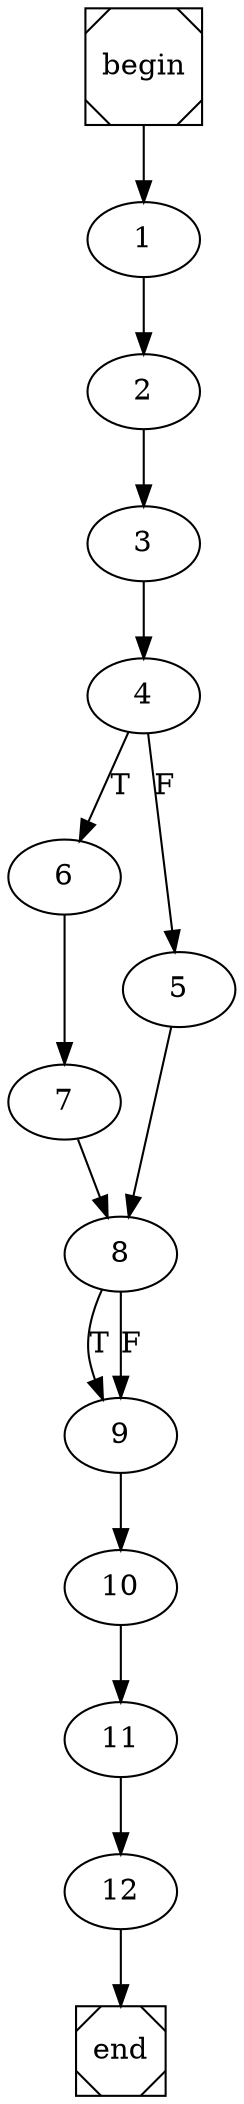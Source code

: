 digraph cfg {
	begin [shape=Msquare];
	end [shape=Msquare];
	begin -> 1;	1 -> 2;	2 -> 3;	3 -> 4;	4 -> 6[label=T];	4 -> 5[label=F];	5 -> 8;	6 -> 7;	7 -> 8;	8 -> 9[label=T];	8 -> 9[label=F];	9 -> 10;	10 -> 11;	11 -> 12;	12 -> end;}
